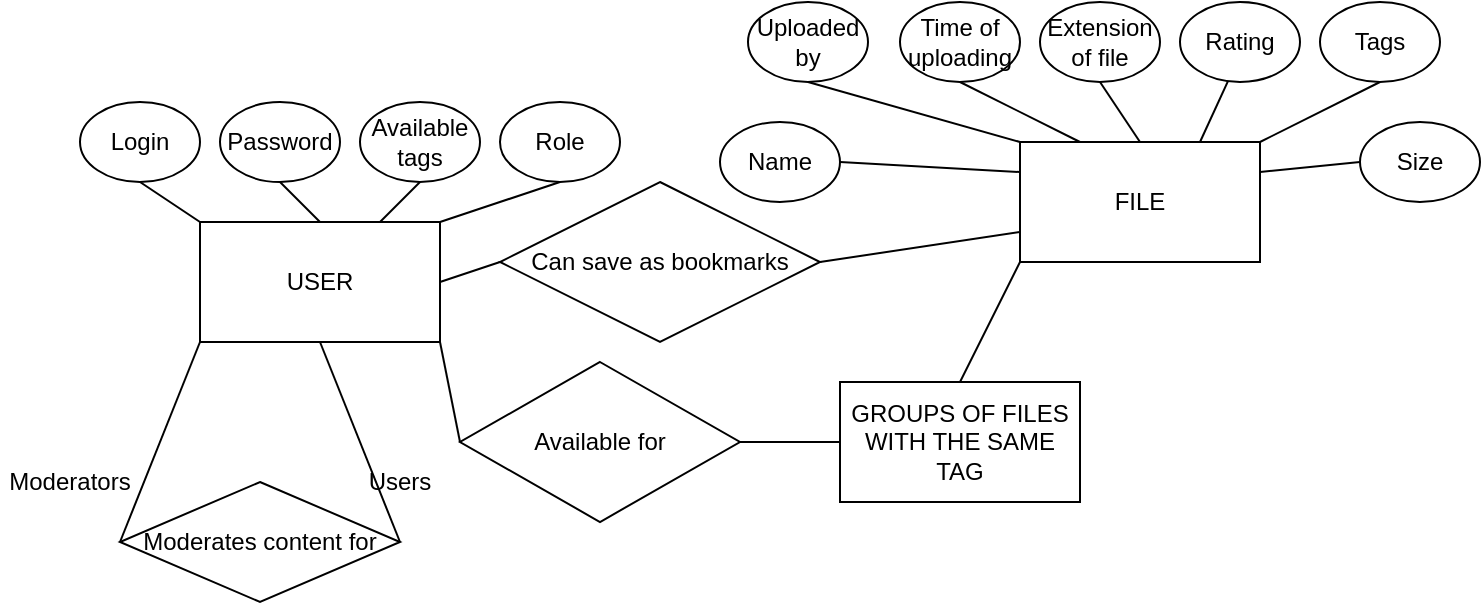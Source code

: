 <mxfile version="13.7.7" type="github">
  <diagram id="_MDs91QZ9woD75Nyu_sJ" name="Page-1">
    <mxGraphModel dx="998" dy="548" grid="1" gridSize="10" guides="1" tooltips="1" connect="1" arrows="1" fold="1" page="1" pageScale="1" pageWidth="827" pageHeight="1169" math="0" shadow="0">
      <root>
        <mxCell id="0" />
        <mxCell id="1" parent="0" />
        <mxCell id="ZryqFvtcSvUIrpEXO1Tp-1" value="FILE" style="rounded=0;whiteSpace=wrap;html=1;" vertex="1" parent="1">
          <mxGeometry x="550" y="180" width="120" height="60" as="geometry" />
        </mxCell>
        <mxCell id="ZryqFvtcSvUIrpEXO1Tp-2" value="USER" style="rounded=0;whiteSpace=wrap;html=1;" vertex="1" parent="1">
          <mxGeometry x="140" y="220" width="120" height="60" as="geometry" />
        </mxCell>
        <mxCell id="ZryqFvtcSvUIrpEXO1Tp-3" value="Uploaded by" style="ellipse;whiteSpace=wrap;html=1;" vertex="1" parent="1">
          <mxGeometry x="414" y="110" width="60" height="40" as="geometry" />
        </mxCell>
        <mxCell id="ZryqFvtcSvUIrpEXO1Tp-4" value="Time of uploading" style="ellipse;whiteSpace=wrap;html=1;" vertex="1" parent="1">
          <mxGeometry x="490" y="110" width="60" height="40" as="geometry" />
        </mxCell>
        <mxCell id="ZryqFvtcSvUIrpEXO1Tp-5" value="Rating" style="ellipse;whiteSpace=wrap;html=1;" vertex="1" parent="1">
          <mxGeometry x="630" y="110" width="60" height="40" as="geometry" />
        </mxCell>
        <mxCell id="ZryqFvtcSvUIrpEXO1Tp-6" value="Extension of file" style="ellipse;whiteSpace=wrap;html=1;" vertex="1" parent="1">
          <mxGeometry x="560" y="110" width="60" height="40" as="geometry" />
        </mxCell>
        <mxCell id="ZryqFvtcSvUIrpEXO1Tp-7" value="" style="endArrow=none;html=1;exitX=0;exitY=0;exitDx=0;exitDy=0;entryX=0.5;entryY=1;entryDx=0;entryDy=0;" edge="1" parent="1" source="ZryqFvtcSvUIrpEXO1Tp-1" target="ZryqFvtcSvUIrpEXO1Tp-3">
          <mxGeometry width="50" height="50" relative="1" as="geometry">
            <mxPoint x="390" y="290" as="sourcePoint" />
            <mxPoint x="440" y="240" as="targetPoint" />
          </mxGeometry>
        </mxCell>
        <mxCell id="ZryqFvtcSvUIrpEXO1Tp-8" value="&lt;span style=&quot;color: rgba(0 , 0 , 0 , 0) ; font-family: monospace ; font-size: 0px&quot;&gt;%3CmxGraphModel%3E%3Croot%3E%3CmxCell%20id%3D%220%22%2F%3E%3CmxCell%20id%3D%221%22%20parent%3D%220%22%2F%3E%3CmxCell%20id%3D%222%22%20value%3D%22%22%20style%3D%22ellipse%3BwhiteSpace%3Dwrap%3Bhtml%3D1%3B%22%20vertex%3D%221%22%20parent%3D%221%22%3E%3CmxGeometry%20x%3D%22350%22%20y%3D%22230%22%20width%3D%2260%22%20height%3D%2240%22%20as%3D%22geometry%22%2F%3E%3C%2FmxCell%3E%3C%2Froot%3E%3C%2FmxGraphModel%3E&lt;/span&gt;Tags" style="ellipse;whiteSpace=wrap;html=1;" vertex="1" parent="1">
          <mxGeometry x="700" y="110" width="60" height="40" as="geometry" />
        </mxCell>
        <mxCell id="ZryqFvtcSvUIrpEXO1Tp-9" value="" style="endArrow=none;html=1;entryX=0.5;entryY=1;entryDx=0;entryDy=0;exitX=0.5;exitY=0;exitDx=0;exitDy=0;" edge="1" parent="1" source="ZryqFvtcSvUIrpEXO1Tp-1" target="ZryqFvtcSvUIrpEXO1Tp-6">
          <mxGeometry width="50" height="50" relative="1" as="geometry">
            <mxPoint x="610" y="210" as="sourcePoint" />
            <mxPoint x="660" y="160" as="targetPoint" />
          </mxGeometry>
        </mxCell>
        <mxCell id="ZryqFvtcSvUIrpEXO1Tp-10" value="" style="endArrow=none;html=1;exitX=0.25;exitY=0;exitDx=0;exitDy=0;entryX=0.5;entryY=1;entryDx=0;entryDy=0;" edge="1" parent="1" source="ZryqFvtcSvUIrpEXO1Tp-1" target="ZryqFvtcSvUIrpEXO1Tp-4">
          <mxGeometry width="50" height="50" relative="1" as="geometry">
            <mxPoint x="390" y="290" as="sourcePoint" />
            <mxPoint x="440" y="240" as="targetPoint" />
          </mxGeometry>
        </mxCell>
        <mxCell id="ZryqFvtcSvUIrpEXO1Tp-11" value="" style="endArrow=none;html=1;entryX=0.4;entryY=0.99;entryDx=0;entryDy=0;entryPerimeter=0;exitX=0.75;exitY=0;exitDx=0;exitDy=0;" edge="1" parent="1" source="ZryqFvtcSvUIrpEXO1Tp-1" target="ZryqFvtcSvUIrpEXO1Tp-5">
          <mxGeometry width="50" height="50" relative="1" as="geometry">
            <mxPoint x="390" y="290" as="sourcePoint" />
            <mxPoint x="440" y="240" as="targetPoint" />
          </mxGeometry>
        </mxCell>
        <mxCell id="ZryqFvtcSvUIrpEXO1Tp-12" value="" style="endArrow=none;html=1;entryX=0.5;entryY=1;entryDx=0;entryDy=0;exitX=1;exitY=0;exitDx=0;exitDy=0;" edge="1" parent="1" source="ZryqFvtcSvUIrpEXO1Tp-1" target="ZryqFvtcSvUIrpEXO1Tp-8">
          <mxGeometry width="50" height="50" relative="1" as="geometry">
            <mxPoint x="390" y="290" as="sourcePoint" />
            <mxPoint x="440" y="240" as="targetPoint" />
          </mxGeometry>
        </mxCell>
        <mxCell id="ZryqFvtcSvUIrpEXO1Tp-13" value="Password" style="ellipse;whiteSpace=wrap;html=1;" vertex="1" parent="1">
          <mxGeometry x="150" y="160" width="60" height="40" as="geometry" />
        </mxCell>
        <mxCell id="ZryqFvtcSvUIrpEXO1Tp-14" value="Login" style="ellipse;whiteSpace=wrap;html=1;" vertex="1" parent="1">
          <mxGeometry x="80" y="160" width="60" height="40" as="geometry" />
        </mxCell>
        <mxCell id="ZryqFvtcSvUIrpEXO1Tp-15" value="" style="endArrow=none;html=1;entryX=0.5;entryY=1;entryDx=0;entryDy=0;exitX=0;exitY=0;exitDx=0;exitDy=0;" edge="1" parent="1" source="ZryqFvtcSvUIrpEXO1Tp-2" target="ZryqFvtcSvUIrpEXO1Tp-14">
          <mxGeometry width="50" height="50" relative="1" as="geometry">
            <mxPoint x="390" y="290" as="sourcePoint" />
            <mxPoint x="440" y="240" as="targetPoint" />
          </mxGeometry>
        </mxCell>
        <mxCell id="ZryqFvtcSvUIrpEXO1Tp-16" value="" style="endArrow=none;html=1;entryX=0.5;entryY=1;entryDx=0;entryDy=0;exitX=0.5;exitY=0;exitDx=0;exitDy=0;" edge="1" parent="1" source="ZryqFvtcSvUIrpEXO1Tp-2" target="ZryqFvtcSvUIrpEXO1Tp-13">
          <mxGeometry width="50" height="50" relative="1" as="geometry">
            <mxPoint x="390" y="290" as="sourcePoint" />
            <mxPoint x="440" y="240" as="targetPoint" />
          </mxGeometry>
        </mxCell>
        <mxCell id="ZryqFvtcSvUIrpEXO1Tp-17" value="Available tags" style="ellipse;whiteSpace=wrap;html=1;" vertex="1" parent="1">
          <mxGeometry x="220" y="160" width="60" height="40" as="geometry" />
        </mxCell>
        <mxCell id="ZryqFvtcSvUIrpEXO1Tp-18" value="" style="endArrow=none;html=1;entryX=0.5;entryY=1;entryDx=0;entryDy=0;exitX=0.75;exitY=0;exitDx=0;exitDy=0;" edge="1" parent="1" source="ZryqFvtcSvUIrpEXO1Tp-2" target="ZryqFvtcSvUIrpEXO1Tp-17">
          <mxGeometry width="50" height="50" relative="1" as="geometry">
            <mxPoint x="390" y="280" as="sourcePoint" />
            <mxPoint x="440" y="230" as="targetPoint" />
          </mxGeometry>
        </mxCell>
        <mxCell id="ZryqFvtcSvUIrpEXO1Tp-19" value="" style="endArrow=none;html=1;entryX=1;entryY=0.25;entryDx=0;entryDy=0;exitX=0;exitY=0.5;exitDx=0;exitDy=0;" edge="1" parent="1" source="ZryqFvtcSvUIrpEXO1Tp-20" target="ZryqFvtcSvUIrpEXO1Tp-1">
          <mxGeometry width="50" height="50" relative="1" as="geometry">
            <mxPoint x="720" y="195" as="sourcePoint" />
            <mxPoint x="440" y="230" as="targetPoint" />
          </mxGeometry>
        </mxCell>
        <mxCell id="ZryqFvtcSvUIrpEXO1Tp-20" value="Size" style="ellipse;whiteSpace=wrap;html=1;" vertex="1" parent="1">
          <mxGeometry x="720" y="170" width="60" height="40" as="geometry" />
        </mxCell>
        <mxCell id="ZryqFvtcSvUIrpEXO1Tp-21" value="GROUPS OF FILES WITH THE SAME TAG" style="rounded=0;whiteSpace=wrap;html=1;" vertex="1" parent="1">
          <mxGeometry x="460" y="300" width="120" height="60" as="geometry" />
        </mxCell>
        <mxCell id="ZryqFvtcSvUIrpEXO1Tp-22" value="" style="endArrow=none;html=1;entryX=0;entryY=1;entryDx=0;entryDy=0;exitX=0.5;exitY=0;exitDx=0;exitDy=0;" edge="1" parent="1" source="ZryqFvtcSvUIrpEXO1Tp-21" target="ZryqFvtcSvUIrpEXO1Tp-1">
          <mxGeometry width="50" height="50" relative="1" as="geometry">
            <mxPoint x="390" y="270" as="sourcePoint" />
            <mxPoint x="440" y="220" as="targetPoint" />
          </mxGeometry>
        </mxCell>
        <mxCell id="ZryqFvtcSvUIrpEXO1Tp-23" value="" style="endArrow=none;html=1;entryX=1;entryY=0.5;entryDx=0;entryDy=0;exitX=0;exitY=0.25;exitDx=0;exitDy=0;" edge="1" parent="1" source="ZryqFvtcSvUIrpEXO1Tp-1" target="ZryqFvtcSvUIrpEXO1Tp-24">
          <mxGeometry width="50" height="50" relative="1" as="geometry">
            <mxPoint x="390" y="270" as="sourcePoint" />
            <mxPoint x="440" y="220" as="targetPoint" />
          </mxGeometry>
        </mxCell>
        <mxCell id="ZryqFvtcSvUIrpEXO1Tp-24" value="Name" style="ellipse;whiteSpace=wrap;html=1;" vertex="1" parent="1">
          <mxGeometry x="400" y="170" width="60" height="40" as="geometry" />
        </mxCell>
        <mxCell id="ZryqFvtcSvUIrpEXO1Tp-25" value="Available for" style="rhombus;whiteSpace=wrap;html=1;" vertex="1" parent="1">
          <mxGeometry x="270" y="290" width="140" height="80" as="geometry" />
        </mxCell>
        <mxCell id="ZryqFvtcSvUIrpEXO1Tp-26" value="" style="endArrow=none;html=1;entryX=1;entryY=1;entryDx=0;entryDy=0;exitX=0;exitY=0.5;exitDx=0;exitDy=0;" edge="1" parent="1" source="ZryqFvtcSvUIrpEXO1Tp-25" target="ZryqFvtcSvUIrpEXO1Tp-2">
          <mxGeometry width="50" height="50" relative="1" as="geometry">
            <mxPoint x="390" y="270" as="sourcePoint" />
            <mxPoint x="440" y="220" as="targetPoint" />
          </mxGeometry>
        </mxCell>
        <mxCell id="ZryqFvtcSvUIrpEXO1Tp-27" value="" style="endArrow=none;html=1;entryX=0;entryY=0.5;entryDx=0;entryDy=0;exitX=1;exitY=0.5;exitDx=0;exitDy=0;" edge="1" parent="1" source="ZryqFvtcSvUIrpEXO1Tp-25" target="ZryqFvtcSvUIrpEXO1Tp-21">
          <mxGeometry width="50" height="50" relative="1" as="geometry">
            <mxPoint x="420" y="340" as="sourcePoint" />
            <mxPoint x="440" y="220" as="targetPoint" />
          </mxGeometry>
        </mxCell>
        <mxCell id="ZryqFvtcSvUIrpEXO1Tp-28" value="Role" style="ellipse;whiteSpace=wrap;html=1;" vertex="1" parent="1">
          <mxGeometry x="290" y="160" width="60" height="40" as="geometry" />
        </mxCell>
        <mxCell id="ZryqFvtcSvUIrpEXO1Tp-29" value="" style="endArrow=none;html=1;exitX=1;exitY=0;exitDx=0;exitDy=0;entryX=0.5;entryY=1;entryDx=0;entryDy=0;" edge="1" parent="1" source="ZryqFvtcSvUIrpEXO1Tp-2" target="ZryqFvtcSvUIrpEXO1Tp-28">
          <mxGeometry width="50" height="50" relative="1" as="geometry">
            <mxPoint x="390" y="270" as="sourcePoint" />
            <mxPoint x="440" y="220" as="targetPoint" />
          </mxGeometry>
        </mxCell>
        <mxCell id="ZryqFvtcSvUIrpEXO1Tp-30" value="Moderates content for" style="rhombus;whiteSpace=wrap;html=1;" vertex="1" parent="1">
          <mxGeometry x="100" y="350" width="140" height="60" as="geometry" />
        </mxCell>
        <mxCell id="ZryqFvtcSvUIrpEXO1Tp-31" value="" style="endArrow=none;html=1;exitX=0;exitY=0.5;exitDx=0;exitDy=0;entryX=0;entryY=1;entryDx=0;entryDy=0;" edge="1" parent="1" source="ZryqFvtcSvUIrpEXO1Tp-30" target="ZryqFvtcSvUIrpEXO1Tp-2">
          <mxGeometry width="50" height="50" relative="1" as="geometry">
            <mxPoint x="390" y="270" as="sourcePoint" />
            <mxPoint x="440" y="220" as="targetPoint" />
          </mxGeometry>
        </mxCell>
        <mxCell id="ZryqFvtcSvUIrpEXO1Tp-32" value="" style="endArrow=none;html=1;exitX=1;exitY=0.5;exitDx=0;exitDy=0;entryX=0.5;entryY=1;entryDx=0;entryDy=0;" edge="1" parent="1" source="ZryqFvtcSvUIrpEXO1Tp-30" target="ZryqFvtcSvUIrpEXO1Tp-2">
          <mxGeometry width="50" height="50" relative="1" as="geometry">
            <mxPoint x="390" y="270" as="sourcePoint" />
            <mxPoint x="440" y="220" as="targetPoint" />
          </mxGeometry>
        </mxCell>
        <mxCell id="ZryqFvtcSvUIrpEXO1Tp-33" value="Moderators" style="text;html=1;strokeColor=none;fillColor=none;align=center;verticalAlign=middle;whiteSpace=wrap;rounded=0;" vertex="1" parent="1">
          <mxGeometry x="40" y="340" width="70" height="20" as="geometry" />
        </mxCell>
        <mxCell id="ZryqFvtcSvUIrpEXO1Tp-35" value="Users" style="text;html=1;strokeColor=none;fillColor=none;align=center;verticalAlign=middle;whiteSpace=wrap;rounded=0;" vertex="1" parent="1">
          <mxGeometry x="220" y="340" width="40" height="20" as="geometry" />
        </mxCell>
        <mxCell id="ZryqFvtcSvUIrpEXO1Tp-37" value="Can save as bookmarks" style="rhombus;whiteSpace=wrap;html=1;" vertex="1" parent="1">
          <mxGeometry x="290" y="200" width="160" height="80" as="geometry" />
        </mxCell>
        <mxCell id="ZryqFvtcSvUIrpEXO1Tp-38" value="" style="endArrow=none;html=1;exitX=1;exitY=0.5;exitDx=0;exitDy=0;entryX=0;entryY=0.5;entryDx=0;entryDy=0;" edge="1" parent="1" source="ZryqFvtcSvUIrpEXO1Tp-2" target="ZryqFvtcSvUIrpEXO1Tp-37">
          <mxGeometry width="50" height="50" relative="1" as="geometry">
            <mxPoint x="390" y="260" as="sourcePoint" />
            <mxPoint x="440" y="210" as="targetPoint" />
          </mxGeometry>
        </mxCell>
        <mxCell id="ZryqFvtcSvUIrpEXO1Tp-39" value="" style="endArrow=none;html=1;entryX=0;entryY=0.75;entryDx=0;entryDy=0;exitX=1;exitY=0.5;exitDx=0;exitDy=0;" edge="1" parent="1" source="ZryqFvtcSvUIrpEXO1Tp-37" target="ZryqFvtcSvUIrpEXO1Tp-1">
          <mxGeometry width="50" height="50" relative="1" as="geometry">
            <mxPoint x="390" y="260" as="sourcePoint" />
            <mxPoint x="440" y="210" as="targetPoint" />
          </mxGeometry>
        </mxCell>
      </root>
    </mxGraphModel>
  </diagram>
</mxfile>

